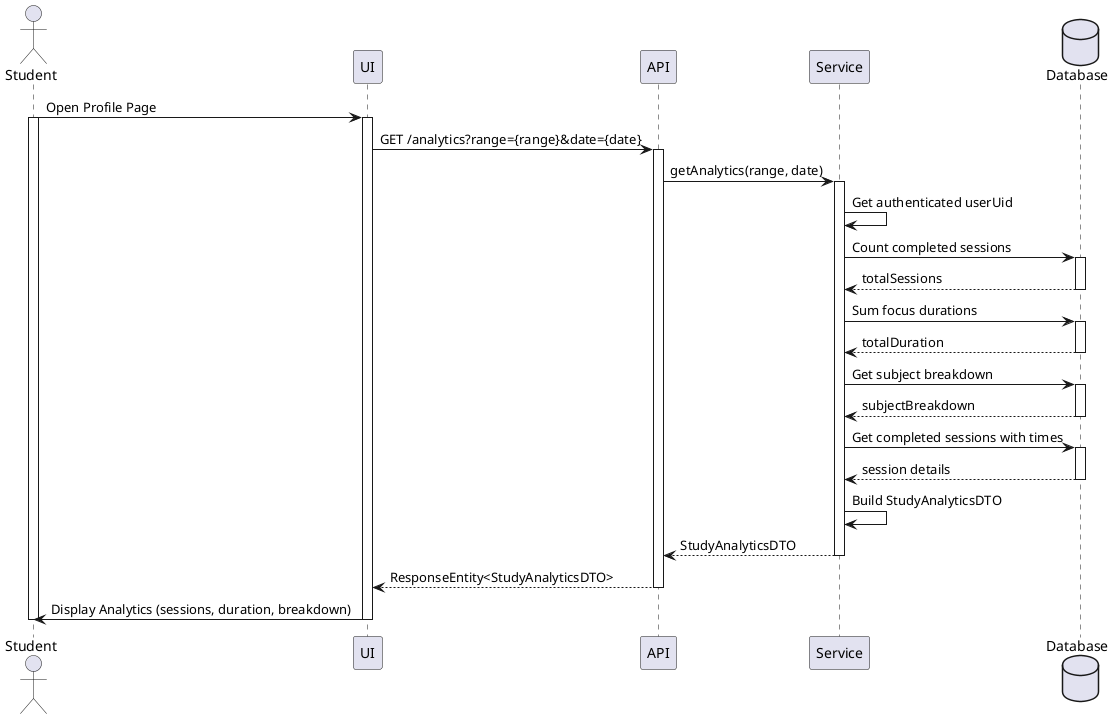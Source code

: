 
@startuml
actor Student
participant "UI" as UI
participant "API" as API
participant "Service" as Service
database "Database" as DB

Student -> UI : Open Profile Page
activate Student
activate UI

UI -> API : GET /analytics?range={range}&date={date}
activate API

API -> Service : getAnalytics(range, date)
activate Service

Service -> Service : Get authenticated userUid

Service -> DB : Count completed sessions
activate DB
DB --> Service : totalSessions
deactivate DB

Service -> DB : Sum focus durations
activate DB
DB --> Service : totalDuration
deactivate DB

Service -> DB : Get subject breakdown
activate DB
DB --> Service : subjectBreakdown
deactivate DB

Service -> DB : Get completed sessions with times
activate DB
DB --> Service : session details
deactivate DB

Service -> Service : Build StudyAnalyticsDTO
Service --> API : StudyAnalyticsDTO
deactivate Service

API --> UI : ResponseEntity<StudyAnalyticsDTO>
deactivate API

UI -> Student : Display Analytics (sessions, duration, breakdown)
deactivate UI
deactivate Student
@enduml
